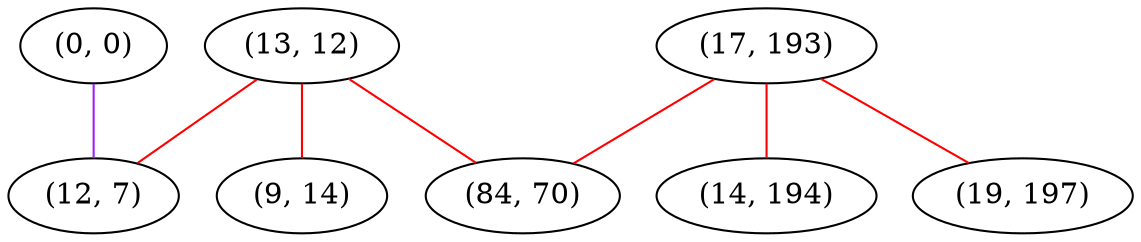 graph "" {
"(13, 12)";
"(0, 0)";
"(9, 14)";
"(12, 7)";
"(17, 193)";
"(19, 197)";
"(84, 70)";
"(14, 194)";
"(13, 12)" -- "(12, 7)"  [color=red, key=0, weight=1];
"(13, 12)" -- "(9, 14)"  [color=red, key=0, weight=1];
"(13, 12)" -- "(84, 70)"  [color=red, key=0, weight=1];
"(0, 0)" -- "(12, 7)"  [color=purple, key=0, weight=4];
"(17, 193)" -- "(14, 194)"  [color=red, key=0, weight=1];
"(17, 193)" -- "(84, 70)"  [color=red, key=0, weight=1];
"(17, 193)" -- "(19, 197)"  [color=red, key=0, weight=1];
}
